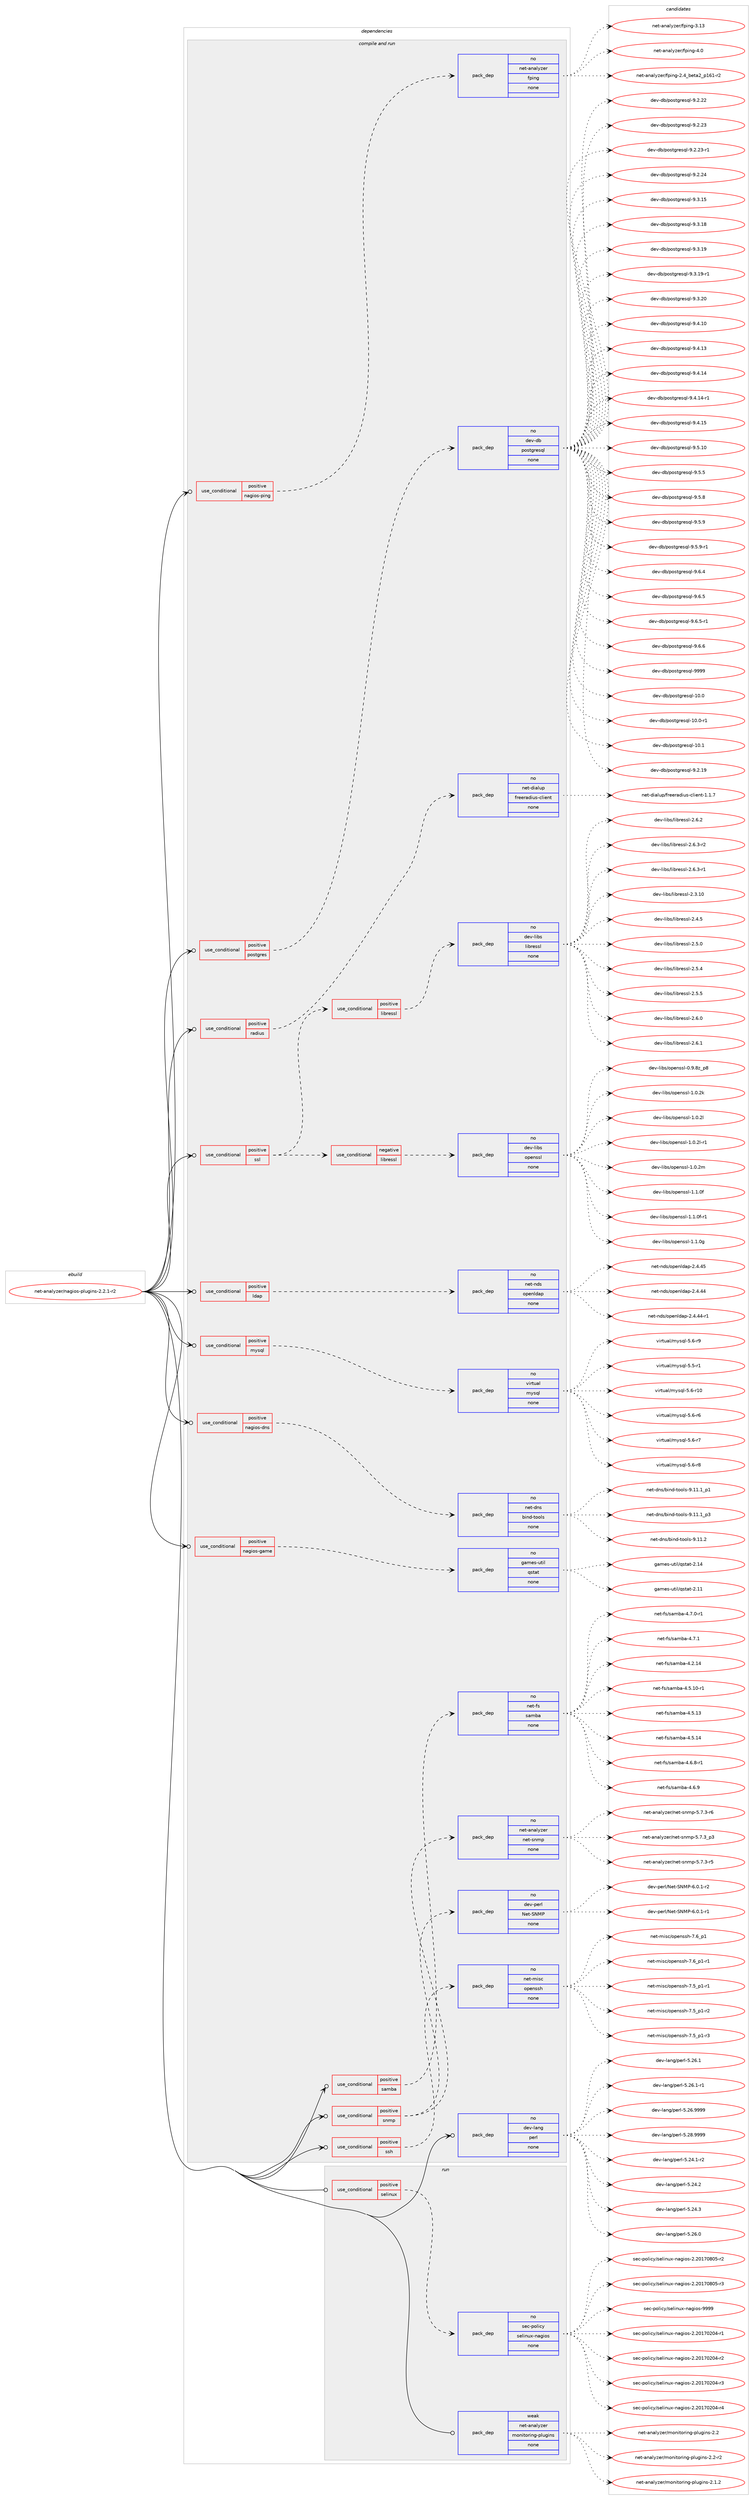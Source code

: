 digraph prolog {

# *************
# Graph options
# *************

newrank=true;
concentrate=true;
compound=true;
graph [rankdir=LR,fontname=Helvetica,fontsize=10,ranksep=1.5];#, ranksep=2.5, nodesep=0.2];
edge  [arrowhead=vee];
node  [fontname=Helvetica,fontsize=10];

# **********
# The ebuild
# **********

subgraph cluster_leftcol {
color=gray;
rank=same;
label=<<i>ebuild</i>>;
id [label="net-analyzer/nagios-plugins-2.2.1-r2", color=red, width=4, href="../net-analyzer/nagios-plugins-2.2.1-r2.svg"];
}

# ****************
# The dependencies
# ****************

subgraph cluster_midcol {
color=gray;
label=<<i>dependencies</i>>;
subgraph cluster_compile {
fillcolor="#eeeeee";
style=filled;
label=<<i>compile</i>>;
}
subgraph cluster_compileandrun {
fillcolor="#eeeeee";
style=filled;
label=<<i>compile and run</i>>;
subgraph cond53 {
dependency172 [label=<<TABLE BORDER="0" CELLBORDER="1" CELLSPACING="0" CELLPADDING="4"><TR><TD ROWSPAN="3" CELLPADDING="10">use_conditional</TD></TR><TR><TD>positive</TD></TR><TR><TD>ldap</TD></TR></TABLE>>, shape=none, color=red];
subgraph pack116 {
dependency173 [label=<<TABLE BORDER="0" CELLBORDER="1" CELLSPACING="0" CELLPADDING="4" WIDTH="220"><TR><TD ROWSPAN="6" CELLPADDING="30">pack_dep</TD></TR><TR><TD WIDTH="110">no</TD></TR><TR><TD>net-nds</TD></TR><TR><TD>openldap</TD></TR><TR><TD>none</TD></TR><TR><TD></TD></TR></TABLE>>, shape=none, color=blue];
}
dependency172:e -> dependency173:w [weight=20,style="dashed",arrowhead="vee"];
}
id:e -> dependency172:w [weight=20,style="solid",arrowhead="odotvee"];
subgraph cond54 {
dependency174 [label=<<TABLE BORDER="0" CELLBORDER="1" CELLSPACING="0" CELLPADDING="4"><TR><TD ROWSPAN="3" CELLPADDING="10">use_conditional</TD></TR><TR><TD>positive</TD></TR><TR><TD>mysql</TD></TR></TABLE>>, shape=none, color=red];
subgraph pack117 {
dependency175 [label=<<TABLE BORDER="0" CELLBORDER="1" CELLSPACING="0" CELLPADDING="4" WIDTH="220"><TR><TD ROWSPAN="6" CELLPADDING="30">pack_dep</TD></TR><TR><TD WIDTH="110">no</TD></TR><TR><TD>virtual</TD></TR><TR><TD>mysql</TD></TR><TR><TD>none</TD></TR><TR><TD></TD></TR></TABLE>>, shape=none, color=blue];
}
dependency174:e -> dependency175:w [weight=20,style="dashed",arrowhead="vee"];
}
id:e -> dependency174:w [weight=20,style="solid",arrowhead="odotvee"];
subgraph cond55 {
dependency176 [label=<<TABLE BORDER="0" CELLBORDER="1" CELLSPACING="0" CELLPADDING="4"><TR><TD ROWSPAN="3" CELLPADDING="10">use_conditional</TD></TR><TR><TD>positive</TD></TR><TR><TD>nagios-dns</TD></TR></TABLE>>, shape=none, color=red];
subgraph pack118 {
dependency177 [label=<<TABLE BORDER="0" CELLBORDER="1" CELLSPACING="0" CELLPADDING="4" WIDTH="220"><TR><TD ROWSPAN="6" CELLPADDING="30">pack_dep</TD></TR><TR><TD WIDTH="110">no</TD></TR><TR><TD>net-dns</TD></TR><TR><TD>bind-tools</TD></TR><TR><TD>none</TD></TR><TR><TD></TD></TR></TABLE>>, shape=none, color=blue];
}
dependency176:e -> dependency177:w [weight=20,style="dashed",arrowhead="vee"];
}
id:e -> dependency176:w [weight=20,style="solid",arrowhead="odotvee"];
subgraph cond56 {
dependency178 [label=<<TABLE BORDER="0" CELLBORDER="1" CELLSPACING="0" CELLPADDING="4"><TR><TD ROWSPAN="3" CELLPADDING="10">use_conditional</TD></TR><TR><TD>positive</TD></TR><TR><TD>nagios-game</TD></TR></TABLE>>, shape=none, color=red];
subgraph pack119 {
dependency179 [label=<<TABLE BORDER="0" CELLBORDER="1" CELLSPACING="0" CELLPADDING="4" WIDTH="220"><TR><TD ROWSPAN="6" CELLPADDING="30">pack_dep</TD></TR><TR><TD WIDTH="110">no</TD></TR><TR><TD>games-util</TD></TR><TR><TD>qstat</TD></TR><TR><TD>none</TD></TR><TR><TD></TD></TR></TABLE>>, shape=none, color=blue];
}
dependency178:e -> dependency179:w [weight=20,style="dashed",arrowhead="vee"];
}
id:e -> dependency178:w [weight=20,style="solid",arrowhead="odotvee"];
subgraph cond57 {
dependency180 [label=<<TABLE BORDER="0" CELLBORDER="1" CELLSPACING="0" CELLPADDING="4"><TR><TD ROWSPAN="3" CELLPADDING="10">use_conditional</TD></TR><TR><TD>positive</TD></TR><TR><TD>nagios-ping</TD></TR></TABLE>>, shape=none, color=red];
subgraph pack120 {
dependency181 [label=<<TABLE BORDER="0" CELLBORDER="1" CELLSPACING="0" CELLPADDING="4" WIDTH="220"><TR><TD ROWSPAN="6" CELLPADDING="30">pack_dep</TD></TR><TR><TD WIDTH="110">no</TD></TR><TR><TD>net-analyzer</TD></TR><TR><TD>fping</TD></TR><TR><TD>none</TD></TR><TR><TD></TD></TR></TABLE>>, shape=none, color=blue];
}
dependency180:e -> dependency181:w [weight=20,style="dashed",arrowhead="vee"];
}
id:e -> dependency180:w [weight=20,style="solid",arrowhead="odotvee"];
subgraph cond58 {
dependency182 [label=<<TABLE BORDER="0" CELLBORDER="1" CELLSPACING="0" CELLPADDING="4"><TR><TD ROWSPAN="3" CELLPADDING="10">use_conditional</TD></TR><TR><TD>positive</TD></TR><TR><TD>postgres</TD></TR></TABLE>>, shape=none, color=red];
subgraph pack121 {
dependency183 [label=<<TABLE BORDER="0" CELLBORDER="1" CELLSPACING="0" CELLPADDING="4" WIDTH="220"><TR><TD ROWSPAN="6" CELLPADDING="30">pack_dep</TD></TR><TR><TD WIDTH="110">no</TD></TR><TR><TD>dev-db</TD></TR><TR><TD>postgresql</TD></TR><TR><TD>none</TD></TR><TR><TD></TD></TR></TABLE>>, shape=none, color=blue];
}
dependency182:e -> dependency183:w [weight=20,style="dashed",arrowhead="vee"];
}
id:e -> dependency182:w [weight=20,style="solid",arrowhead="odotvee"];
subgraph cond59 {
dependency184 [label=<<TABLE BORDER="0" CELLBORDER="1" CELLSPACING="0" CELLPADDING="4"><TR><TD ROWSPAN="3" CELLPADDING="10">use_conditional</TD></TR><TR><TD>positive</TD></TR><TR><TD>radius</TD></TR></TABLE>>, shape=none, color=red];
subgraph pack122 {
dependency185 [label=<<TABLE BORDER="0" CELLBORDER="1" CELLSPACING="0" CELLPADDING="4" WIDTH="220"><TR><TD ROWSPAN="6" CELLPADDING="30">pack_dep</TD></TR><TR><TD WIDTH="110">no</TD></TR><TR><TD>net-dialup</TD></TR><TR><TD>freeradius-client</TD></TR><TR><TD>none</TD></TR><TR><TD></TD></TR></TABLE>>, shape=none, color=blue];
}
dependency184:e -> dependency185:w [weight=20,style="dashed",arrowhead="vee"];
}
id:e -> dependency184:w [weight=20,style="solid",arrowhead="odotvee"];
subgraph cond60 {
dependency186 [label=<<TABLE BORDER="0" CELLBORDER="1" CELLSPACING="0" CELLPADDING="4"><TR><TD ROWSPAN="3" CELLPADDING="10">use_conditional</TD></TR><TR><TD>positive</TD></TR><TR><TD>samba</TD></TR></TABLE>>, shape=none, color=red];
subgraph pack123 {
dependency187 [label=<<TABLE BORDER="0" CELLBORDER="1" CELLSPACING="0" CELLPADDING="4" WIDTH="220"><TR><TD ROWSPAN="6" CELLPADDING="30">pack_dep</TD></TR><TR><TD WIDTH="110">no</TD></TR><TR><TD>net-fs</TD></TR><TR><TD>samba</TD></TR><TR><TD>none</TD></TR><TR><TD></TD></TR></TABLE>>, shape=none, color=blue];
}
dependency186:e -> dependency187:w [weight=20,style="dashed",arrowhead="vee"];
}
id:e -> dependency186:w [weight=20,style="solid",arrowhead="odotvee"];
subgraph cond61 {
dependency188 [label=<<TABLE BORDER="0" CELLBORDER="1" CELLSPACING="0" CELLPADDING="4"><TR><TD ROWSPAN="3" CELLPADDING="10">use_conditional</TD></TR><TR><TD>positive</TD></TR><TR><TD>snmp</TD></TR></TABLE>>, shape=none, color=red];
subgraph pack124 {
dependency189 [label=<<TABLE BORDER="0" CELLBORDER="1" CELLSPACING="0" CELLPADDING="4" WIDTH="220"><TR><TD ROWSPAN="6" CELLPADDING="30">pack_dep</TD></TR><TR><TD WIDTH="110">no</TD></TR><TR><TD>dev-perl</TD></TR><TR><TD>Net-SNMP</TD></TR><TR><TD>none</TD></TR><TR><TD></TD></TR></TABLE>>, shape=none, color=blue];
}
dependency188:e -> dependency189:w [weight=20,style="dashed",arrowhead="vee"];
subgraph pack125 {
dependency190 [label=<<TABLE BORDER="0" CELLBORDER="1" CELLSPACING="0" CELLPADDING="4" WIDTH="220"><TR><TD ROWSPAN="6" CELLPADDING="30">pack_dep</TD></TR><TR><TD WIDTH="110">no</TD></TR><TR><TD>net-analyzer</TD></TR><TR><TD>net-snmp</TD></TR><TR><TD>none</TD></TR><TR><TD></TD></TR></TABLE>>, shape=none, color=blue];
}
dependency188:e -> dependency190:w [weight=20,style="dashed",arrowhead="vee"];
}
id:e -> dependency188:w [weight=20,style="solid",arrowhead="odotvee"];
subgraph cond62 {
dependency191 [label=<<TABLE BORDER="0" CELLBORDER="1" CELLSPACING="0" CELLPADDING="4"><TR><TD ROWSPAN="3" CELLPADDING="10">use_conditional</TD></TR><TR><TD>positive</TD></TR><TR><TD>ssh</TD></TR></TABLE>>, shape=none, color=red];
subgraph pack126 {
dependency192 [label=<<TABLE BORDER="0" CELLBORDER="1" CELLSPACING="0" CELLPADDING="4" WIDTH="220"><TR><TD ROWSPAN="6" CELLPADDING="30">pack_dep</TD></TR><TR><TD WIDTH="110">no</TD></TR><TR><TD>net-misc</TD></TR><TR><TD>openssh</TD></TR><TR><TD>none</TD></TR><TR><TD></TD></TR></TABLE>>, shape=none, color=blue];
}
dependency191:e -> dependency192:w [weight=20,style="dashed",arrowhead="vee"];
}
id:e -> dependency191:w [weight=20,style="solid",arrowhead="odotvee"];
subgraph cond63 {
dependency193 [label=<<TABLE BORDER="0" CELLBORDER="1" CELLSPACING="0" CELLPADDING="4"><TR><TD ROWSPAN="3" CELLPADDING="10">use_conditional</TD></TR><TR><TD>positive</TD></TR><TR><TD>ssl</TD></TR></TABLE>>, shape=none, color=red];
subgraph cond64 {
dependency194 [label=<<TABLE BORDER="0" CELLBORDER="1" CELLSPACING="0" CELLPADDING="4"><TR><TD ROWSPAN="3" CELLPADDING="10">use_conditional</TD></TR><TR><TD>negative</TD></TR><TR><TD>libressl</TD></TR></TABLE>>, shape=none, color=red];
subgraph pack127 {
dependency195 [label=<<TABLE BORDER="0" CELLBORDER="1" CELLSPACING="0" CELLPADDING="4" WIDTH="220"><TR><TD ROWSPAN="6" CELLPADDING="30">pack_dep</TD></TR><TR><TD WIDTH="110">no</TD></TR><TR><TD>dev-libs</TD></TR><TR><TD>openssl</TD></TR><TR><TD>none</TD></TR><TR><TD></TD></TR></TABLE>>, shape=none, color=blue];
}
dependency194:e -> dependency195:w [weight=20,style="dashed",arrowhead="vee"];
}
dependency193:e -> dependency194:w [weight=20,style="dashed",arrowhead="vee"];
subgraph cond65 {
dependency196 [label=<<TABLE BORDER="0" CELLBORDER="1" CELLSPACING="0" CELLPADDING="4"><TR><TD ROWSPAN="3" CELLPADDING="10">use_conditional</TD></TR><TR><TD>positive</TD></TR><TR><TD>libressl</TD></TR></TABLE>>, shape=none, color=red];
subgraph pack128 {
dependency197 [label=<<TABLE BORDER="0" CELLBORDER="1" CELLSPACING="0" CELLPADDING="4" WIDTH="220"><TR><TD ROWSPAN="6" CELLPADDING="30">pack_dep</TD></TR><TR><TD WIDTH="110">no</TD></TR><TR><TD>dev-libs</TD></TR><TR><TD>libressl</TD></TR><TR><TD>none</TD></TR><TR><TD></TD></TR></TABLE>>, shape=none, color=blue];
}
dependency196:e -> dependency197:w [weight=20,style="dashed",arrowhead="vee"];
}
dependency193:e -> dependency196:w [weight=20,style="dashed",arrowhead="vee"];
}
id:e -> dependency193:w [weight=20,style="solid",arrowhead="odotvee"];
subgraph pack129 {
dependency198 [label=<<TABLE BORDER="0" CELLBORDER="1" CELLSPACING="0" CELLPADDING="4" WIDTH="220"><TR><TD ROWSPAN="6" CELLPADDING="30">pack_dep</TD></TR><TR><TD WIDTH="110">no</TD></TR><TR><TD>dev-lang</TD></TR><TR><TD>perl</TD></TR><TR><TD>none</TD></TR><TR><TD></TD></TR></TABLE>>, shape=none, color=blue];
}
id:e -> dependency198:w [weight=20,style="solid",arrowhead="odotvee"];
}
subgraph cluster_run {
fillcolor="#eeeeee";
style=filled;
label=<<i>run</i>>;
subgraph cond66 {
dependency199 [label=<<TABLE BORDER="0" CELLBORDER="1" CELLSPACING="0" CELLPADDING="4"><TR><TD ROWSPAN="3" CELLPADDING="10">use_conditional</TD></TR><TR><TD>positive</TD></TR><TR><TD>selinux</TD></TR></TABLE>>, shape=none, color=red];
subgraph pack130 {
dependency200 [label=<<TABLE BORDER="0" CELLBORDER="1" CELLSPACING="0" CELLPADDING="4" WIDTH="220"><TR><TD ROWSPAN="6" CELLPADDING="30">pack_dep</TD></TR><TR><TD WIDTH="110">no</TD></TR><TR><TD>sec-policy</TD></TR><TR><TD>selinux-nagios</TD></TR><TR><TD>none</TD></TR><TR><TD></TD></TR></TABLE>>, shape=none, color=blue];
}
dependency199:e -> dependency200:w [weight=20,style="dashed",arrowhead="vee"];
}
id:e -> dependency199:w [weight=20,style="solid",arrowhead="odot"];
subgraph pack131 {
dependency201 [label=<<TABLE BORDER="0" CELLBORDER="1" CELLSPACING="0" CELLPADDING="4" WIDTH="220"><TR><TD ROWSPAN="6" CELLPADDING="30">pack_dep</TD></TR><TR><TD WIDTH="110">weak</TD></TR><TR><TD>net-analyzer</TD></TR><TR><TD>monitoring-plugins</TD></TR><TR><TD>none</TD></TR><TR><TD></TD></TR></TABLE>>, shape=none, color=blue];
}
id:e -> dependency201:w [weight=20,style="solid",arrowhead="odot"];
}
}

# **************
# The candidates
# **************

subgraph cluster_choices {
rank=same;
color=gray;
label=<<i>candidates</i>>;

subgraph choice116 {
color=black;
nodesep=1;
choice11010111645110100115471111121011101081009711245504652465252 [label="net-nds/openldap-2.4.44", color=red, width=4,href="../net-nds/openldap-2.4.44.svg"];
choice110101116451101001154711111210111010810097112455046524652524511449 [label="net-nds/openldap-2.4.44-r1", color=red, width=4,href="../net-nds/openldap-2.4.44-r1.svg"];
choice11010111645110100115471111121011101081009711245504652465253 [label="net-nds/openldap-2.4.45", color=red, width=4,href="../net-nds/openldap-2.4.45.svg"];
dependency173:e -> choice11010111645110100115471111121011101081009711245504652465252:w [style=dotted,weight="100"];
dependency173:e -> choice110101116451101001154711111210111010810097112455046524652524511449:w [style=dotted,weight="100"];
dependency173:e -> choice11010111645110100115471111121011101081009711245504652465253:w [style=dotted,weight="100"];
}
subgraph choice117 {
color=black;
nodesep=1;
choice1181051141161179710847109121115113108455346534511449 [label="virtual/mysql-5.5-r1", color=red, width=4,href="../virtual/mysql-5.5-r1.svg"];
choice118105114116117971084710912111511310845534654451144948 [label="virtual/mysql-5.6-r10", color=red, width=4,href="../virtual/mysql-5.6-r10.svg"];
choice1181051141161179710847109121115113108455346544511454 [label="virtual/mysql-5.6-r6", color=red, width=4,href="../virtual/mysql-5.6-r6.svg"];
choice1181051141161179710847109121115113108455346544511455 [label="virtual/mysql-5.6-r7", color=red, width=4,href="../virtual/mysql-5.6-r7.svg"];
choice1181051141161179710847109121115113108455346544511456 [label="virtual/mysql-5.6-r8", color=red, width=4,href="../virtual/mysql-5.6-r8.svg"];
choice1181051141161179710847109121115113108455346544511457 [label="virtual/mysql-5.6-r9", color=red, width=4,href="../virtual/mysql-5.6-r9.svg"];
dependency175:e -> choice1181051141161179710847109121115113108455346534511449:w [style=dotted,weight="100"];
dependency175:e -> choice118105114116117971084710912111511310845534654451144948:w [style=dotted,weight="100"];
dependency175:e -> choice1181051141161179710847109121115113108455346544511454:w [style=dotted,weight="100"];
dependency175:e -> choice1181051141161179710847109121115113108455346544511455:w [style=dotted,weight="100"];
dependency175:e -> choice1181051141161179710847109121115113108455346544511456:w [style=dotted,weight="100"];
dependency175:e -> choice1181051141161179710847109121115113108455346544511457:w [style=dotted,weight="100"];
}
subgraph choice118 {
color=black;
nodesep=1;
choice11010111645100110115479810511010045116111111108115455746494946499511249 [label="net-dns/bind-tools-9.11.1_p1", color=red, width=4,href="../net-dns/bind-tools-9.11.1_p1.svg"];
choice11010111645100110115479810511010045116111111108115455746494946499511251 [label="net-dns/bind-tools-9.11.1_p3", color=red, width=4,href="../net-dns/bind-tools-9.11.1_p3.svg"];
choice1101011164510011011547981051101004511611111110811545574649494650 [label="net-dns/bind-tools-9.11.2", color=red, width=4,href="../net-dns/bind-tools-9.11.2.svg"];
dependency177:e -> choice11010111645100110115479810511010045116111111108115455746494946499511249:w [style=dotted,weight="100"];
dependency177:e -> choice11010111645100110115479810511010045116111111108115455746494946499511251:w [style=dotted,weight="100"];
dependency177:e -> choice1101011164510011011547981051101004511611111110811545574649494650:w [style=dotted,weight="100"];
}
subgraph choice119 {
color=black;
nodesep=1;
choice103971091011154511711610510847113115116971164550464949 [label="games-util/qstat-2.11", color=red, width=4,href="../games-util/qstat-2.11.svg"];
choice103971091011154511711610510847113115116971164550464952 [label="games-util/qstat-2.14", color=red, width=4,href="../games-util/qstat-2.14.svg"];
dependency179:e -> choice103971091011154511711610510847113115116971164550464949:w [style=dotted,weight="100"];
dependency179:e -> choice103971091011154511711610510847113115116971164550464952:w [style=dotted,weight="100"];
}
subgraph choice120 {
color=black;
nodesep=1;
choice110101116459711097108121122101114471021121051101034550465295981011169750951124954494511450 [label="net-analyzer/fping-2.4_beta2_p161-r2", color=red, width=4,href="../net-analyzer/fping-2.4_beta2_p161-r2.svg"];
choice110101116459711097108121122101114471021121051101034551464951 [label="net-analyzer/fping-3.13", color=red, width=4,href="../net-analyzer/fping-3.13.svg"];
choice1101011164597110971081211221011144710211210511010345524648 [label="net-analyzer/fping-4.0", color=red, width=4,href="../net-analyzer/fping-4.0.svg"];
dependency181:e -> choice110101116459711097108121122101114471021121051101034550465295981011169750951124954494511450:w [style=dotted,weight="100"];
dependency181:e -> choice110101116459711097108121122101114471021121051101034551464951:w [style=dotted,weight="100"];
dependency181:e -> choice1101011164597110971081211221011144710211210511010345524648:w [style=dotted,weight="100"];
}
subgraph choice121 {
color=black;
nodesep=1;
choice1001011184510098471121111151161031141011151131084549484648 [label="dev-db/postgresql-10.0", color=red, width=4,href="../dev-db/postgresql-10.0.svg"];
choice10010111845100984711211111511610311410111511310845494846484511449 [label="dev-db/postgresql-10.0-r1", color=red, width=4,href="../dev-db/postgresql-10.0-r1.svg"];
choice1001011184510098471121111151161031141011151131084549484649 [label="dev-db/postgresql-10.1", color=red, width=4,href="../dev-db/postgresql-10.1.svg"];
choice10010111845100984711211111511610311410111511310845574650464957 [label="dev-db/postgresql-9.2.19", color=red, width=4,href="../dev-db/postgresql-9.2.19.svg"];
choice10010111845100984711211111511610311410111511310845574650465050 [label="dev-db/postgresql-9.2.22", color=red, width=4,href="../dev-db/postgresql-9.2.22.svg"];
choice10010111845100984711211111511610311410111511310845574650465051 [label="dev-db/postgresql-9.2.23", color=red, width=4,href="../dev-db/postgresql-9.2.23.svg"];
choice100101118451009847112111115116103114101115113108455746504650514511449 [label="dev-db/postgresql-9.2.23-r1", color=red, width=4,href="../dev-db/postgresql-9.2.23-r1.svg"];
choice10010111845100984711211111511610311410111511310845574650465052 [label="dev-db/postgresql-9.2.24", color=red, width=4,href="../dev-db/postgresql-9.2.24.svg"];
choice10010111845100984711211111511610311410111511310845574651464953 [label="dev-db/postgresql-9.3.15", color=red, width=4,href="../dev-db/postgresql-9.3.15.svg"];
choice10010111845100984711211111511610311410111511310845574651464956 [label="dev-db/postgresql-9.3.18", color=red, width=4,href="../dev-db/postgresql-9.3.18.svg"];
choice10010111845100984711211111511610311410111511310845574651464957 [label="dev-db/postgresql-9.3.19", color=red, width=4,href="../dev-db/postgresql-9.3.19.svg"];
choice100101118451009847112111115116103114101115113108455746514649574511449 [label="dev-db/postgresql-9.3.19-r1", color=red, width=4,href="../dev-db/postgresql-9.3.19-r1.svg"];
choice10010111845100984711211111511610311410111511310845574651465048 [label="dev-db/postgresql-9.3.20", color=red, width=4,href="../dev-db/postgresql-9.3.20.svg"];
choice10010111845100984711211111511610311410111511310845574652464948 [label="dev-db/postgresql-9.4.10", color=red, width=4,href="../dev-db/postgresql-9.4.10.svg"];
choice10010111845100984711211111511610311410111511310845574652464951 [label="dev-db/postgresql-9.4.13", color=red, width=4,href="../dev-db/postgresql-9.4.13.svg"];
choice10010111845100984711211111511610311410111511310845574652464952 [label="dev-db/postgresql-9.4.14", color=red, width=4,href="../dev-db/postgresql-9.4.14.svg"];
choice100101118451009847112111115116103114101115113108455746524649524511449 [label="dev-db/postgresql-9.4.14-r1", color=red, width=4,href="../dev-db/postgresql-9.4.14-r1.svg"];
choice10010111845100984711211111511610311410111511310845574652464953 [label="dev-db/postgresql-9.4.15", color=red, width=4,href="../dev-db/postgresql-9.4.15.svg"];
choice10010111845100984711211111511610311410111511310845574653464948 [label="dev-db/postgresql-9.5.10", color=red, width=4,href="../dev-db/postgresql-9.5.10.svg"];
choice100101118451009847112111115116103114101115113108455746534653 [label="dev-db/postgresql-9.5.5", color=red, width=4,href="../dev-db/postgresql-9.5.5.svg"];
choice100101118451009847112111115116103114101115113108455746534656 [label="dev-db/postgresql-9.5.8", color=red, width=4,href="../dev-db/postgresql-9.5.8.svg"];
choice100101118451009847112111115116103114101115113108455746534657 [label="dev-db/postgresql-9.5.9", color=red, width=4,href="../dev-db/postgresql-9.5.9.svg"];
choice1001011184510098471121111151161031141011151131084557465346574511449 [label="dev-db/postgresql-9.5.9-r1", color=red, width=4,href="../dev-db/postgresql-9.5.9-r1.svg"];
choice100101118451009847112111115116103114101115113108455746544652 [label="dev-db/postgresql-9.6.4", color=red, width=4,href="../dev-db/postgresql-9.6.4.svg"];
choice100101118451009847112111115116103114101115113108455746544653 [label="dev-db/postgresql-9.6.5", color=red, width=4,href="../dev-db/postgresql-9.6.5.svg"];
choice1001011184510098471121111151161031141011151131084557465446534511449 [label="dev-db/postgresql-9.6.5-r1", color=red, width=4,href="../dev-db/postgresql-9.6.5-r1.svg"];
choice100101118451009847112111115116103114101115113108455746544654 [label="dev-db/postgresql-9.6.6", color=red, width=4,href="../dev-db/postgresql-9.6.6.svg"];
choice1001011184510098471121111151161031141011151131084557575757 [label="dev-db/postgresql-9999", color=red, width=4,href="../dev-db/postgresql-9999.svg"];
dependency183:e -> choice1001011184510098471121111151161031141011151131084549484648:w [style=dotted,weight="100"];
dependency183:e -> choice10010111845100984711211111511610311410111511310845494846484511449:w [style=dotted,weight="100"];
dependency183:e -> choice1001011184510098471121111151161031141011151131084549484649:w [style=dotted,weight="100"];
dependency183:e -> choice10010111845100984711211111511610311410111511310845574650464957:w [style=dotted,weight="100"];
dependency183:e -> choice10010111845100984711211111511610311410111511310845574650465050:w [style=dotted,weight="100"];
dependency183:e -> choice10010111845100984711211111511610311410111511310845574650465051:w [style=dotted,weight="100"];
dependency183:e -> choice100101118451009847112111115116103114101115113108455746504650514511449:w [style=dotted,weight="100"];
dependency183:e -> choice10010111845100984711211111511610311410111511310845574650465052:w [style=dotted,weight="100"];
dependency183:e -> choice10010111845100984711211111511610311410111511310845574651464953:w [style=dotted,weight="100"];
dependency183:e -> choice10010111845100984711211111511610311410111511310845574651464956:w [style=dotted,weight="100"];
dependency183:e -> choice10010111845100984711211111511610311410111511310845574651464957:w [style=dotted,weight="100"];
dependency183:e -> choice100101118451009847112111115116103114101115113108455746514649574511449:w [style=dotted,weight="100"];
dependency183:e -> choice10010111845100984711211111511610311410111511310845574651465048:w [style=dotted,weight="100"];
dependency183:e -> choice10010111845100984711211111511610311410111511310845574652464948:w [style=dotted,weight="100"];
dependency183:e -> choice10010111845100984711211111511610311410111511310845574652464951:w [style=dotted,weight="100"];
dependency183:e -> choice10010111845100984711211111511610311410111511310845574652464952:w [style=dotted,weight="100"];
dependency183:e -> choice100101118451009847112111115116103114101115113108455746524649524511449:w [style=dotted,weight="100"];
dependency183:e -> choice10010111845100984711211111511610311410111511310845574652464953:w [style=dotted,weight="100"];
dependency183:e -> choice10010111845100984711211111511610311410111511310845574653464948:w [style=dotted,weight="100"];
dependency183:e -> choice100101118451009847112111115116103114101115113108455746534653:w [style=dotted,weight="100"];
dependency183:e -> choice100101118451009847112111115116103114101115113108455746534656:w [style=dotted,weight="100"];
dependency183:e -> choice100101118451009847112111115116103114101115113108455746534657:w [style=dotted,weight="100"];
dependency183:e -> choice1001011184510098471121111151161031141011151131084557465346574511449:w [style=dotted,weight="100"];
dependency183:e -> choice100101118451009847112111115116103114101115113108455746544652:w [style=dotted,weight="100"];
dependency183:e -> choice100101118451009847112111115116103114101115113108455746544653:w [style=dotted,weight="100"];
dependency183:e -> choice1001011184510098471121111151161031141011151131084557465446534511449:w [style=dotted,weight="100"];
dependency183:e -> choice100101118451009847112111115116103114101115113108455746544654:w [style=dotted,weight="100"];
dependency183:e -> choice1001011184510098471121111151161031141011151131084557575757:w [style=dotted,weight="100"];
}
subgraph choice122 {
color=black;
nodesep=1;
choice110101116451001059710811711247102114101101114971001051171154599108105101110116454946494655 [label="net-dialup/freeradius-client-1.1.7", color=red, width=4,href="../net-dialup/freeradius-client-1.1.7.svg"];
dependency185:e -> choice110101116451001059710811711247102114101101114971001051171154599108105101110116454946494655:w [style=dotted,weight="100"];
}
subgraph choice123 {
color=black;
nodesep=1;
choice110101116451021154711597109989745524650464952 [label="net-fs/samba-4.2.14", color=red, width=4,href="../net-fs/samba-4.2.14.svg"];
choice1101011164510211547115971099897455246534649484511449 [label="net-fs/samba-4.5.10-r1", color=red, width=4,href="../net-fs/samba-4.5.10-r1.svg"];
choice110101116451021154711597109989745524653464951 [label="net-fs/samba-4.5.13", color=red, width=4,href="../net-fs/samba-4.5.13.svg"];
choice110101116451021154711597109989745524653464952 [label="net-fs/samba-4.5.14", color=red, width=4,href="../net-fs/samba-4.5.14.svg"];
choice11010111645102115471159710998974552465446564511449 [label="net-fs/samba-4.6.8-r1", color=red, width=4,href="../net-fs/samba-4.6.8-r1.svg"];
choice1101011164510211547115971099897455246544657 [label="net-fs/samba-4.6.9", color=red, width=4,href="../net-fs/samba-4.6.9.svg"];
choice11010111645102115471159710998974552465546484511449 [label="net-fs/samba-4.7.0-r1", color=red, width=4,href="../net-fs/samba-4.7.0-r1.svg"];
choice1101011164510211547115971099897455246554649 [label="net-fs/samba-4.7.1", color=red, width=4,href="../net-fs/samba-4.7.1.svg"];
dependency187:e -> choice110101116451021154711597109989745524650464952:w [style=dotted,weight="100"];
dependency187:e -> choice1101011164510211547115971099897455246534649484511449:w [style=dotted,weight="100"];
dependency187:e -> choice110101116451021154711597109989745524653464951:w [style=dotted,weight="100"];
dependency187:e -> choice110101116451021154711597109989745524653464952:w [style=dotted,weight="100"];
dependency187:e -> choice11010111645102115471159710998974552465446564511449:w [style=dotted,weight="100"];
dependency187:e -> choice1101011164510211547115971099897455246544657:w [style=dotted,weight="100"];
dependency187:e -> choice11010111645102115471159710998974552465546484511449:w [style=dotted,weight="100"];
dependency187:e -> choice1101011164510211547115971099897455246554649:w [style=dotted,weight="100"];
}
subgraph choice124 {
color=black;
nodesep=1;
choice10010111845112101114108477810111645837877804554464846494511449 [label="dev-perl/Net-SNMP-6.0.1-r1", color=red, width=4,href="../dev-perl/Net-SNMP-6.0.1-r1.svg"];
choice10010111845112101114108477810111645837877804554464846494511450 [label="dev-perl/Net-SNMP-6.0.1-r2", color=red, width=4,href="../dev-perl/Net-SNMP-6.0.1-r2.svg"];
dependency189:e -> choice10010111845112101114108477810111645837877804554464846494511449:w [style=dotted,weight="100"];
dependency189:e -> choice10010111845112101114108477810111645837877804554464846494511450:w [style=dotted,weight="100"];
}
subgraph choice125 {
color=black;
nodesep=1;
choice11010111645971109710812112210111447110101116451151101091124553465546514511453 [label="net-analyzer/net-snmp-5.7.3-r5", color=red, width=4,href="../net-analyzer/net-snmp-5.7.3-r5.svg"];
choice11010111645971109710812112210111447110101116451151101091124553465546514511454 [label="net-analyzer/net-snmp-5.7.3-r6", color=red, width=4,href="../net-analyzer/net-snmp-5.7.3-r6.svg"];
choice11010111645971109710812112210111447110101116451151101091124553465546519511251 [label="net-analyzer/net-snmp-5.7.3_p3", color=red, width=4,href="../net-analyzer/net-snmp-5.7.3_p3.svg"];
dependency190:e -> choice11010111645971109710812112210111447110101116451151101091124553465546514511453:w [style=dotted,weight="100"];
dependency190:e -> choice11010111645971109710812112210111447110101116451151101091124553465546514511454:w [style=dotted,weight="100"];
dependency190:e -> choice11010111645971109710812112210111447110101116451151101091124553465546519511251:w [style=dotted,weight="100"];
}
subgraph choice126 {
color=black;
nodesep=1;
choice1101011164510910511599471111121011101151151044555465395112494511449 [label="net-misc/openssh-7.5_p1-r1", color=red, width=4,href="../net-misc/openssh-7.5_p1-r1.svg"];
choice1101011164510910511599471111121011101151151044555465395112494511450 [label="net-misc/openssh-7.5_p1-r2", color=red, width=4,href="../net-misc/openssh-7.5_p1-r2.svg"];
choice1101011164510910511599471111121011101151151044555465395112494511451 [label="net-misc/openssh-7.5_p1-r3", color=red, width=4,href="../net-misc/openssh-7.5_p1-r3.svg"];
choice110101116451091051159947111112101110115115104455546549511249 [label="net-misc/openssh-7.6_p1", color=red, width=4,href="../net-misc/openssh-7.6_p1.svg"];
choice1101011164510910511599471111121011101151151044555465495112494511449 [label="net-misc/openssh-7.6_p1-r1", color=red, width=4,href="../net-misc/openssh-7.6_p1-r1.svg"];
dependency192:e -> choice1101011164510910511599471111121011101151151044555465395112494511449:w [style=dotted,weight="100"];
dependency192:e -> choice1101011164510910511599471111121011101151151044555465395112494511450:w [style=dotted,weight="100"];
dependency192:e -> choice1101011164510910511599471111121011101151151044555465395112494511451:w [style=dotted,weight="100"];
dependency192:e -> choice110101116451091051159947111112101110115115104455546549511249:w [style=dotted,weight="100"];
dependency192:e -> choice1101011164510910511599471111121011101151151044555465495112494511449:w [style=dotted,weight="100"];
}
subgraph choice127 {
color=black;
nodesep=1;
choice1001011184510810598115471111121011101151151084548465746561229511256 [label="dev-libs/openssl-0.9.8z_p8", color=red, width=4,href="../dev-libs/openssl-0.9.8z_p8.svg"];
choice100101118451081059811547111112101110115115108454946484650107 [label="dev-libs/openssl-1.0.2k", color=red, width=4,href="../dev-libs/openssl-1.0.2k.svg"];
choice100101118451081059811547111112101110115115108454946484650108 [label="dev-libs/openssl-1.0.2l", color=red, width=4,href="../dev-libs/openssl-1.0.2l.svg"];
choice1001011184510810598115471111121011101151151084549464846501084511449 [label="dev-libs/openssl-1.0.2l-r1", color=red, width=4,href="../dev-libs/openssl-1.0.2l-r1.svg"];
choice100101118451081059811547111112101110115115108454946484650109 [label="dev-libs/openssl-1.0.2m", color=red, width=4,href="../dev-libs/openssl-1.0.2m.svg"];
choice100101118451081059811547111112101110115115108454946494648102 [label="dev-libs/openssl-1.1.0f", color=red, width=4,href="../dev-libs/openssl-1.1.0f.svg"];
choice1001011184510810598115471111121011101151151084549464946481024511449 [label="dev-libs/openssl-1.1.0f-r1", color=red, width=4,href="../dev-libs/openssl-1.1.0f-r1.svg"];
choice100101118451081059811547111112101110115115108454946494648103 [label="dev-libs/openssl-1.1.0g", color=red, width=4,href="../dev-libs/openssl-1.1.0g.svg"];
dependency195:e -> choice1001011184510810598115471111121011101151151084548465746561229511256:w [style=dotted,weight="100"];
dependency195:e -> choice100101118451081059811547111112101110115115108454946484650107:w [style=dotted,weight="100"];
dependency195:e -> choice100101118451081059811547111112101110115115108454946484650108:w [style=dotted,weight="100"];
dependency195:e -> choice1001011184510810598115471111121011101151151084549464846501084511449:w [style=dotted,weight="100"];
dependency195:e -> choice100101118451081059811547111112101110115115108454946484650109:w [style=dotted,weight="100"];
dependency195:e -> choice100101118451081059811547111112101110115115108454946494648102:w [style=dotted,weight="100"];
dependency195:e -> choice1001011184510810598115471111121011101151151084549464946481024511449:w [style=dotted,weight="100"];
dependency195:e -> choice100101118451081059811547111112101110115115108454946494648103:w [style=dotted,weight="100"];
}
subgraph choice128 {
color=black;
nodesep=1;
choice100101118451081059811547108105981141011151151084550465446514511449 [label="dev-libs/libressl-2.6.3-r1", color=red, width=4,href="../dev-libs/libressl-2.6.3-r1.svg"];
choice1001011184510810598115471081059811410111511510845504651464948 [label="dev-libs/libressl-2.3.10", color=red, width=4,href="../dev-libs/libressl-2.3.10.svg"];
choice10010111845108105981154710810598114101115115108455046524653 [label="dev-libs/libressl-2.4.5", color=red, width=4,href="../dev-libs/libressl-2.4.5.svg"];
choice10010111845108105981154710810598114101115115108455046534648 [label="dev-libs/libressl-2.5.0", color=red, width=4,href="../dev-libs/libressl-2.5.0.svg"];
choice10010111845108105981154710810598114101115115108455046534652 [label="dev-libs/libressl-2.5.4", color=red, width=4,href="../dev-libs/libressl-2.5.4.svg"];
choice10010111845108105981154710810598114101115115108455046534653 [label="dev-libs/libressl-2.5.5", color=red, width=4,href="../dev-libs/libressl-2.5.5.svg"];
choice10010111845108105981154710810598114101115115108455046544648 [label="dev-libs/libressl-2.6.0", color=red, width=4,href="../dev-libs/libressl-2.6.0.svg"];
choice10010111845108105981154710810598114101115115108455046544649 [label="dev-libs/libressl-2.6.1", color=red, width=4,href="../dev-libs/libressl-2.6.1.svg"];
choice10010111845108105981154710810598114101115115108455046544650 [label="dev-libs/libressl-2.6.2", color=red, width=4,href="../dev-libs/libressl-2.6.2.svg"];
choice100101118451081059811547108105981141011151151084550465446514511450 [label="dev-libs/libressl-2.6.3-r2", color=red, width=4,href="../dev-libs/libressl-2.6.3-r2.svg"];
dependency197:e -> choice100101118451081059811547108105981141011151151084550465446514511449:w [style=dotted,weight="100"];
dependency197:e -> choice1001011184510810598115471081059811410111511510845504651464948:w [style=dotted,weight="100"];
dependency197:e -> choice10010111845108105981154710810598114101115115108455046524653:w [style=dotted,weight="100"];
dependency197:e -> choice10010111845108105981154710810598114101115115108455046534648:w [style=dotted,weight="100"];
dependency197:e -> choice10010111845108105981154710810598114101115115108455046534652:w [style=dotted,weight="100"];
dependency197:e -> choice10010111845108105981154710810598114101115115108455046534653:w [style=dotted,weight="100"];
dependency197:e -> choice10010111845108105981154710810598114101115115108455046544648:w [style=dotted,weight="100"];
dependency197:e -> choice10010111845108105981154710810598114101115115108455046544649:w [style=dotted,weight="100"];
dependency197:e -> choice10010111845108105981154710810598114101115115108455046544650:w [style=dotted,weight="100"];
dependency197:e -> choice100101118451081059811547108105981141011151151084550465446514511450:w [style=dotted,weight="100"];
}
subgraph choice129 {
color=black;
nodesep=1;
choice100101118451089711010347112101114108455346505246494511450 [label="dev-lang/perl-5.24.1-r2", color=red, width=4,href="../dev-lang/perl-5.24.1-r2.svg"];
choice10010111845108971101034711210111410845534650524650 [label="dev-lang/perl-5.24.2", color=red, width=4,href="../dev-lang/perl-5.24.2.svg"];
choice10010111845108971101034711210111410845534650524651 [label="dev-lang/perl-5.24.3", color=red, width=4,href="../dev-lang/perl-5.24.3.svg"];
choice10010111845108971101034711210111410845534650544648 [label="dev-lang/perl-5.26.0", color=red, width=4,href="../dev-lang/perl-5.26.0.svg"];
choice10010111845108971101034711210111410845534650544649 [label="dev-lang/perl-5.26.1", color=red, width=4,href="../dev-lang/perl-5.26.1.svg"];
choice100101118451089711010347112101114108455346505446494511449 [label="dev-lang/perl-5.26.1-r1", color=red, width=4,href="../dev-lang/perl-5.26.1-r1.svg"];
choice10010111845108971101034711210111410845534650544657575757 [label="dev-lang/perl-5.26.9999", color=red, width=4,href="../dev-lang/perl-5.26.9999.svg"];
choice10010111845108971101034711210111410845534650564657575757 [label="dev-lang/perl-5.28.9999", color=red, width=4,href="../dev-lang/perl-5.28.9999.svg"];
dependency198:e -> choice100101118451089711010347112101114108455346505246494511450:w [style=dotted,weight="100"];
dependency198:e -> choice10010111845108971101034711210111410845534650524650:w [style=dotted,weight="100"];
dependency198:e -> choice10010111845108971101034711210111410845534650524651:w [style=dotted,weight="100"];
dependency198:e -> choice10010111845108971101034711210111410845534650544648:w [style=dotted,weight="100"];
dependency198:e -> choice10010111845108971101034711210111410845534650544649:w [style=dotted,weight="100"];
dependency198:e -> choice100101118451089711010347112101114108455346505446494511449:w [style=dotted,weight="100"];
dependency198:e -> choice10010111845108971101034711210111410845534650544657575757:w [style=dotted,weight="100"];
dependency198:e -> choice10010111845108971101034711210111410845534650564657575757:w [style=dotted,weight="100"];
}
subgraph choice130 {
color=black;
nodesep=1;
choice11510199451121111081059912147115101108105110117120451109710310511111545504650484955485048524511449 [label="sec-policy/selinux-nagios-2.20170204-r1", color=red, width=4,href="../sec-policy/selinux-nagios-2.20170204-r1.svg"];
choice11510199451121111081059912147115101108105110117120451109710310511111545504650484955485048524511450 [label="sec-policy/selinux-nagios-2.20170204-r2", color=red, width=4,href="../sec-policy/selinux-nagios-2.20170204-r2.svg"];
choice11510199451121111081059912147115101108105110117120451109710310511111545504650484955485048524511451 [label="sec-policy/selinux-nagios-2.20170204-r3", color=red, width=4,href="../sec-policy/selinux-nagios-2.20170204-r3.svg"];
choice11510199451121111081059912147115101108105110117120451109710310511111545504650484955485048524511452 [label="sec-policy/selinux-nagios-2.20170204-r4", color=red, width=4,href="../sec-policy/selinux-nagios-2.20170204-r4.svg"];
choice11510199451121111081059912147115101108105110117120451109710310511111545504650484955485648534511450 [label="sec-policy/selinux-nagios-2.20170805-r2", color=red, width=4,href="../sec-policy/selinux-nagios-2.20170805-r2.svg"];
choice11510199451121111081059912147115101108105110117120451109710310511111545504650484955485648534511451 [label="sec-policy/selinux-nagios-2.20170805-r3", color=red, width=4,href="../sec-policy/selinux-nagios-2.20170805-r3.svg"];
choice1151019945112111108105991214711510110810511011712045110971031051111154557575757 [label="sec-policy/selinux-nagios-9999", color=red, width=4,href="../sec-policy/selinux-nagios-9999.svg"];
dependency200:e -> choice11510199451121111081059912147115101108105110117120451109710310511111545504650484955485048524511449:w [style=dotted,weight="100"];
dependency200:e -> choice11510199451121111081059912147115101108105110117120451109710310511111545504650484955485048524511450:w [style=dotted,weight="100"];
dependency200:e -> choice11510199451121111081059912147115101108105110117120451109710310511111545504650484955485048524511451:w [style=dotted,weight="100"];
dependency200:e -> choice11510199451121111081059912147115101108105110117120451109710310511111545504650484955485048524511452:w [style=dotted,weight="100"];
dependency200:e -> choice11510199451121111081059912147115101108105110117120451109710310511111545504650484955485648534511450:w [style=dotted,weight="100"];
dependency200:e -> choice11510199451121111081059912147115101108105110117120451109710310511111545504650484955485648534511451:w [style=dotted,weight="100"];
dependency200:e -> choice1151019945112111108105991214711510110810511011712045110971031051111154557575757:w [style=dotted,weight="100"];
}
subgraph choice131 {
color=black;
nodesep=1;
choice1101011164597110971081211221011144710911111010511611111410511010345112108117103105110115455046494650 [label="net-analyzer/monitoring-plugins-2.1.2", color=red, width=4,href="../net-analyzer/monitoring-plugins-2.1.2.svg"];
choice110101116459711097108121122101114471091111101051161111141051101034511210811710310511011545504650 [label="net-analyzer/monitoring-plugins-2.2", color=red, width=4,href="../net-analyzer/monitoring-plugins-2.2.svg"];
choice1101011164597110971081211221011144710911111010511611111410511010345112108117103105110115455046504511450 [label="net-analyzer/monitoring-plugins-2.2-r2", color=red, width=4,href="../net-analyzer/monitoring-plugins-2.2-r2.svg"];
dependency201:e -> choice1101011164597110971081211221011144710911111010511611111410511010345112108117103105110115455046494650:w [style=dotted,weight="100"];
dependency201:e -> choice110101116459711097108121122101114471091111101051161111141051101034511210811710310511011545504650:w [style=dotted,weight="100"];
dependency201:e -> choice1101011164597110971081211221011144710911111010511611111410511010345112108117103105110115455046504511450:w [style=dotted,weight="100"];
}
}

}
